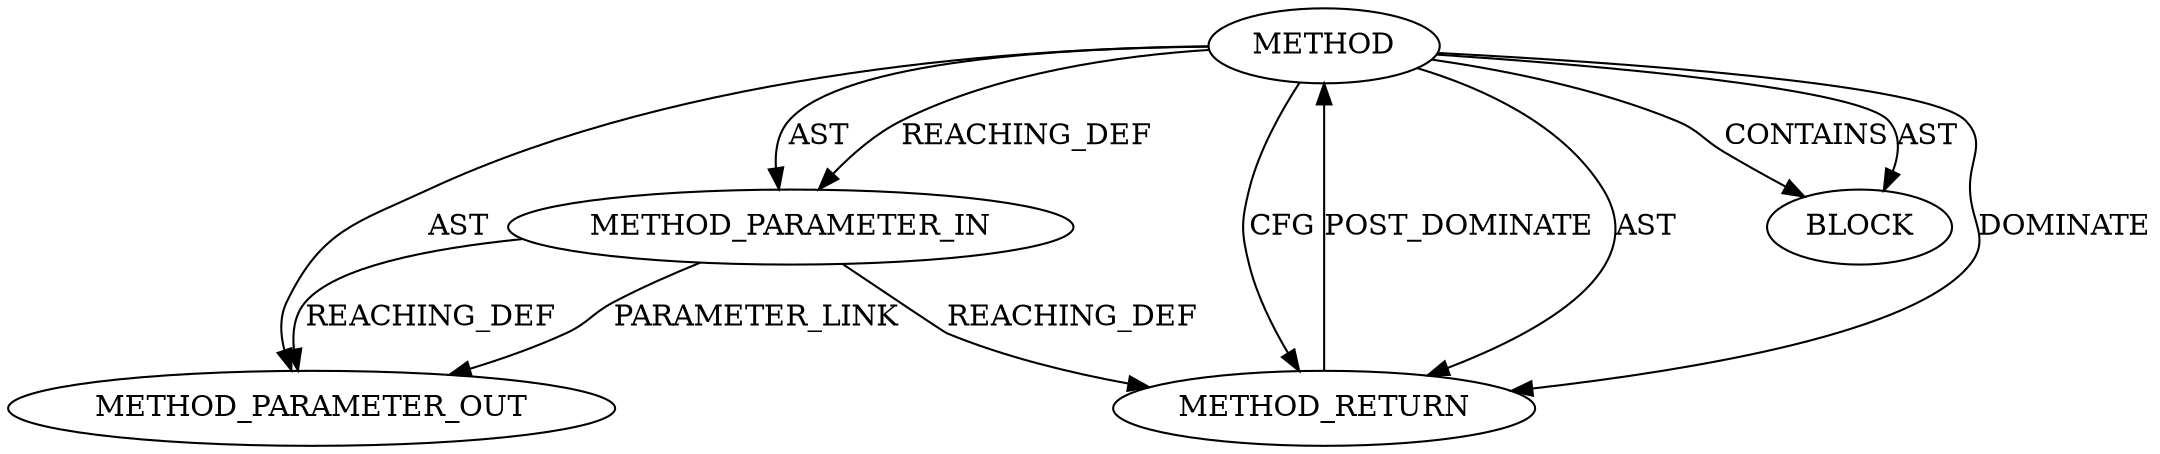 digraph {
  503 [label=METHOD COLUMN_NUMBER=1 LINE_NUMBER=245 COLUMN_NUMBER_END=67 IS_EXTERNAL=false SIGNATURE="void tls_device_free_resources_tx (sock*)" NAME="tls_device_free_resources_tx" AST_PARENT_TYPE="TYPE_DECL" AST_PARENT_FULL_NAME="tls.h:<global>" ORDER=66 CODE="static inline void tls_device_free_resources_tx(struct sock *sk) {}" FULL_NAME="tls_device_free_resources_tx" LINE_NUMBER_END=245 FILENAME="tls.h"]
  504 [label=METHOD_PARAMETER_IN ORDER=1 CODE="struct sock *sk" IS_VARIADIC=false COLUMN_NUMBER=49 LINE_NUMBER=245 TYPE_FULL_NAME="sock*" EVALUATION_STRATEGY="BY_VALUE" INDEX=1 NAME="sk"]
  506 [label=METHOD_RETURN ORDER=3 CODE="RET" COLUMN_NUMBER=1 LINE_NUMBER=245 TYPE_FULL_NAME="void" EVALUATION_STRATEGY="BY_VALUE"]
  21239 [label=METHOD_PARAMETER_OUT ORDER=1 CODE="struct sock *sk" IS_VARIADIC=false COLUMN_NUMBER=49 LINE_NUMBER=245 TYPE_FULL_NAME="sock*" EVALUATION_STRATEGY="BY_VALUE" INDEX=1 NAME="sk"]
  505 [label=BLOCK ORDER=2 ARGUMENT_INDEX=-1 CODE="<empty>" COLUMN_NUMBER=66 LINE_NUMBER=245 TYPE_FULL_NAME="void"]
  503 -> 505 [label=CONTAINS ]
  503 -> 506 [label=AST ]
  503 -> 21239 [label=AST ]
  504 -> 506 [label=REACHING_DEF VARIABLE="sk"]
  504 -> 21239 [label=PARAMETER_LINK ]
  503 -> 505 [label=AST ]
  506 -> 503 [label=POST_DOMINATE ]
  503 -> 506 [label=DOMINATE ]
  503 -> 504 [label=REACHING_DEF VARIABLE=""]
  503 -> 504 [label=AST ]
  503 -> 506 [label=CFG ]
  504 -> 21239 [label=REACHING_DEF VARIABLE="sk"]
}
